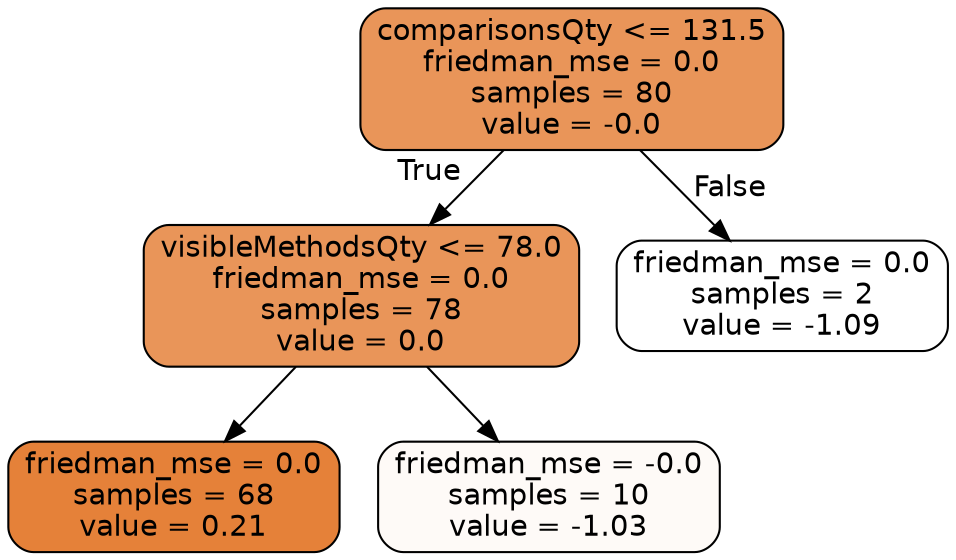 digraph Tree {
node [shape=box, style="filled, rounded", color="black", fontname="helvetica"] ;
edge [fontname="helvetica"] ;
0 [label="comparisonsQty <= 131.5\nfriedman_mse = 0.0\nsamples = 80\nvalue = -0.0", fillcolor="#e99559"] ;
1 [label="visibleMethodsQty <= 78.0\nfriedman_mse = 0.0\nsamples = 78\nvalue = 0.0", fillcolor="#e99559"] ;
0 -> 1 [labeldistance=2.5, labelangle=45, headlabel="True"] ;
3 [label="friedman_mse = 0.0\nsamples = 68\nvalue = 0.21", fillcolor="#e58139"] ;
1 -> 3 ;
4 [label="friedman_mse = -0.0\nsamples = 10\nvalue = -1.03", fillcolor="#fefaf7"] ;
1 -> 4 ;
2 [label="friedman_mse = 0.0\nsamples = 2\nvalue = -1.09", fillcolor="#ffffff"] ;
0 -> 2 [labeldistance=2.5, labelangle=-45, headlabel="False"] ;
}